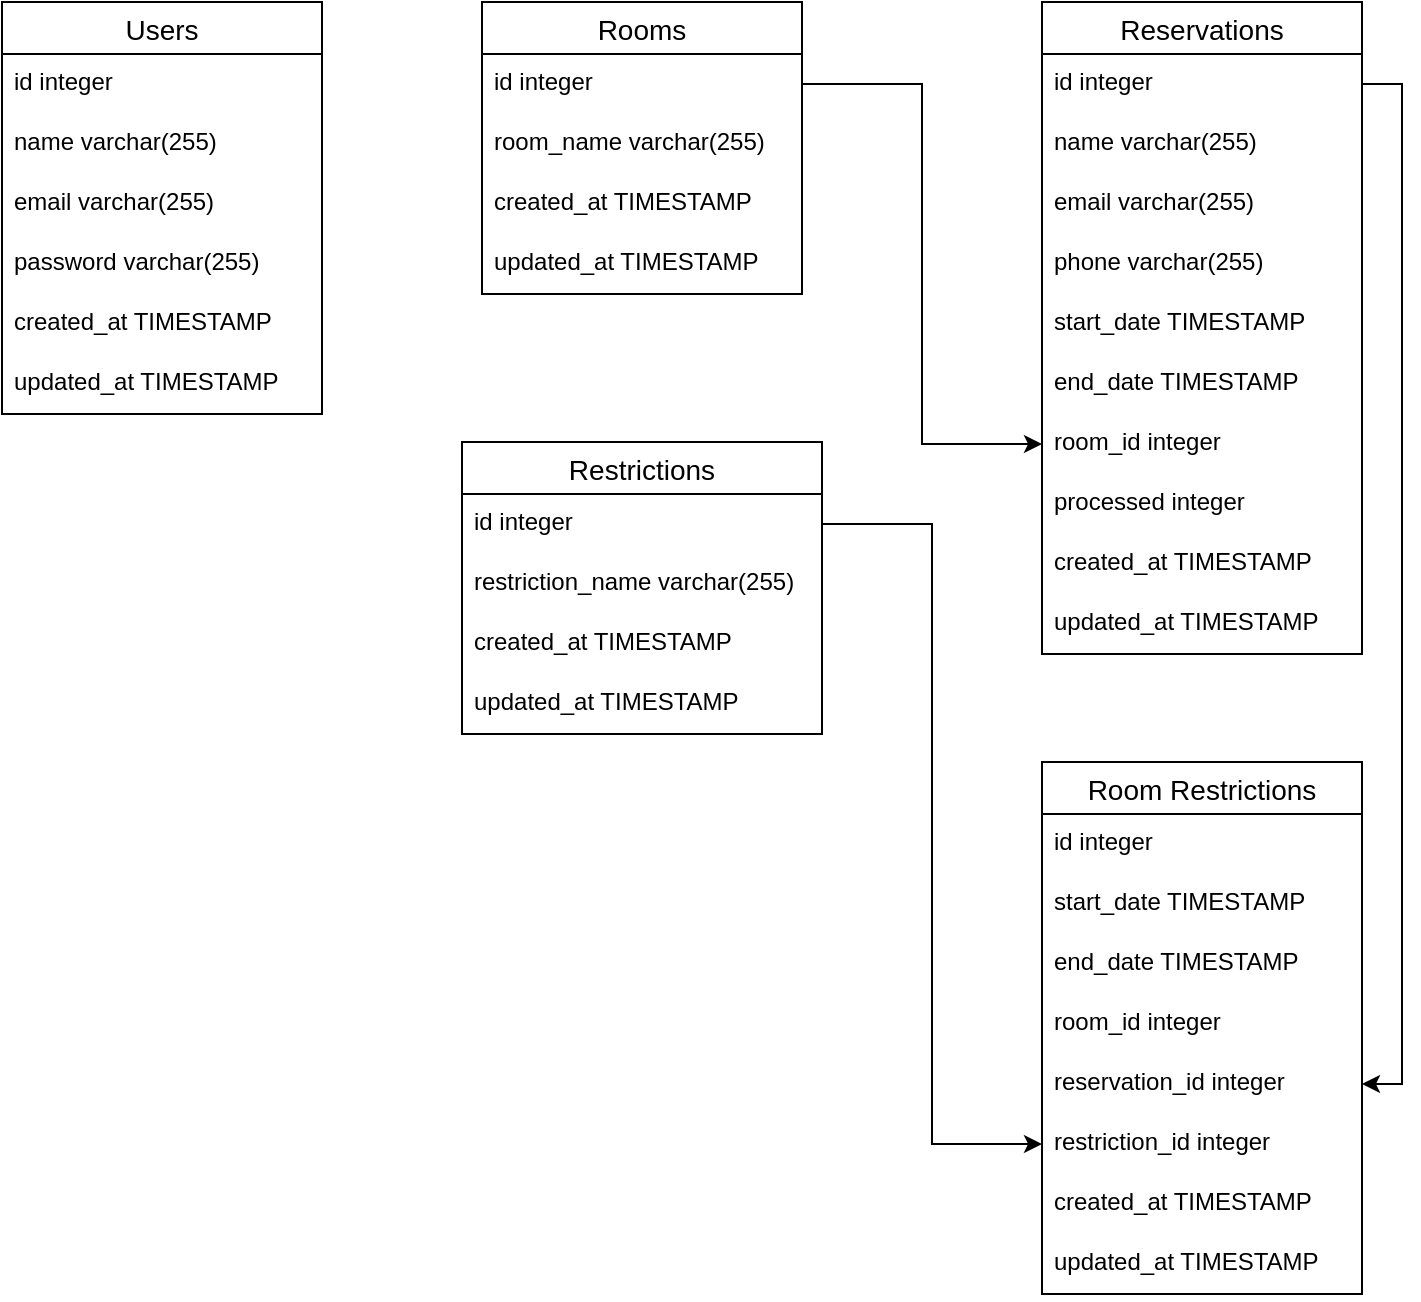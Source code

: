 <mxfile version="17.1.2" type="device"><diagram id="1hjq5X685-5GuJomS3Xc" name="Page-1"><mxGraphModel dx="920" dy="541" grid="1" gridSize="10" guides="1" tooltips="1" connect="1" arrows="1" fold="1" page="1" pageScale="1" pageWidth="827" pageHeight="1169" math="0" shadow="0"><root><mxCell id="0"/><mxCell id="1" parent="0"/><mxCell id="2F659O9dEtZ1a4uMD6rq-1" value="Users" style="swimlane;fontStyle=0;childLayout=stackLayout;horizontal=1;startSize=26;horizontalStack=0;resizeParent=1;resizeParentMax=0;resizeLast=0;collapsible=1;marginBottom=0;align=center;fontSize=14;" vertex="1" parent="1"><mxGeometry x="40" y="40" width="160" height="206" as="geometry"/></mxCell><mxCell id="2F659O9dEtZ1a4uMD6rq-2" value="id integer" style="text;strokeColor=none;fillColor=none;spacingLeft=4;spacingRight=4;overflow=hidden;rotatable=0;points=[[0,0.5],[1,0.5]];portConstraint=eastwest;fontSize=12;fontStyle=0" vertex="1" parent="2F659O9dEtZ1a4uMD6rq-1"><mxGeometry y="26" width="160" height="30" as="geometry"/></mxCell><mxCell id="2F659O9dEtZ1a4uMD6rq-3" value="name varchar(255)" style="text;strokeColor=none;fillColor=none;spacingLeft=4;spacingRight=4;overflow=hidden;rotatable=0;points=[[0,0.5],[1,0.5]];portConstraint=eastwest;fontSize=12;" vertex="1" parent="2F659O9dEtZ1a4uMD6rq-1"><mxGeometry y="56" width="160" height="30" as="geometry"/></mxCell><mxCell id="2F659O9dEtZ1a4uMD6rq-4" value="email varchar(255)" style="text;strokeColor=none;fillColor=none;spacingLeft=4;spacingRight=4;overflow=hidden;rotatable=0;points=[[0,0.5],[1,0.5]];portConstraint=eastwest;fontSize=12;" vertex="1" parent="2F659O9dEtZ1a4uMD6rq-1"><mxGeometry y="86" width="160" height="30" as="geometry"/></mxCell><mxCell id="2F659O9dEtZ1a4uMD6rq-5" value="password varchar(255)" style="text;strokeColor=none;fillColor=none;spacingLeft=4;spacingRight=4;overflow=hidden;rotatable=0;points=[[0,0.5],[1,0.5]];portConstraint=eastwest;fontSize=12;" vertex="1" parent="2F659O9dEtZ1a4uMD6rq-1"><mxGeometry y="116" width="160" height="30" as="geometry"/></mxCell><mxCell id="2F659O9dEtZ1a4uMD6rq-6" value="created_at TIMESTAMP" style="text;strokeColor=none;fillColor=none;spacingLeft=4;spacingRight=4;overflow=hidden;rotatable=0;points=[[0,0.5],[1,0.5]];portConstraint=eastwest;fontSize=12;" vertex="1" parent="2F659O9dEtZ1a4uMD6rq-1"><mxGeometry y="146" width="160" height="30" as="geometry"/></mxCell><mxCell id="2F659O9dEtZ1a4uMD6rq-7" value="updated_at TIMESTAMP" style="text;strokeColor=none;fillColor=none;spacingLeft=4;spacingRight=4;overflow=hidden;rotatable=0;points=[[0,0.5],[1,0.5]];portConstraint=eastwest;fontSize=12;" vertex="1" parent="2F659O9dEtZ1a4uMD6rq-1"><mxGeometry y="176" width="160" height="30" as="geometry"/></mxCell><mxCell id="2F659O9dEtZ1a4uMD6rq-9" value="Rooms" style="swimlane;fontStyle=0;childLayout=stackLayout;horizontal=1;startSize=26;horizontalStack=0;resizeParent=1;resizeParentMax=0;resizeLast=0;collapsible=1;marginBottom=0;align=center;fontSize=14;" vertex="1" parent="1"><mxGeometry x="280" y="40" width="160" height="146" as="geometry"/></mxCell><mxCell id="2F659O9dEtZ1a4uMD6rq-10" value="id integer" style="text;strokeColor=none;fillColor=none;spacingLeft=4;spacingRight=4;overflow=hidden;rotatable=0;points=[[0,0.5],[1,0.5]];portConstraint=eastwest;fontSize=12;" vertex="1" parent="2F659O9dEtZ1a4uMD6rq-9"><mxGeometry y="26" width="160" height="30" as="geometry"/></mxCell><mxCell id="2F659O9dEtZ1a4uMD6rq-11" value="room_name varchar(255)" style="text;strokeColor=none;fillColor=none;spacingLeft=4;spacingRight=4;overflow=hidden;rotatable=0;points=[[0,0.5],[1,0.5]];portConstraint=eastwest;fontSize=12;" vertex="1" parent="2F659O9dEtZ1a4uMD6rq-9"><mxGeometry y="56" width="160" height="30" as="geometry"/></mxCell><mxCell id="2F659O9dEtZ1a4uMD6rq-12" value="created_at TIMESTAMP" style="text;strokeColor=none;fillColor=none;spacingLeft=4;spacingRight=4;overflow=hidden;rotatable=0;points=[[0,0.5],[1,0.5]];portConstraint=eastwest;fontSize=12;" vertex="1" parent="2F659O9dEtZ1a4uMD6rq-9"><mxGeometry y="86" width="160" height="30" as="geometry"/></mxCell><mxCell id="2F659O9dEtZ1a4uMD6rq-13" value="updated_at TIMESTAMP" style="text;strokeColor=none;fillColor=none;spacingLeft=4;spacingRight=4;overflow=hidden;rotatable=0;points=[[0,0.5],[1,0.5]];portConstraint=eastwest;fontSize=12;" vertex="1" parent="2F659O9dEtZ1a4uMD6rq-9"><mxGeometry y="116" width="160" height="30" as="geometry"/></mxCell><mxCell id="2F659O9dEtZ1a4uMD6rq-14" value="Restrictions" style="swimlane;fontStyle=0;childLayout=stackLayout;horizontal=1;startSize=26;horizontalStack=0;resizeParent=1;resizeParentMax=0;resizeLast=0;collapsible=1;marginBottom=0;align=center;fontSize=14;" vertex="1" parent="1"><mxGeometry x="270" y="260" width="180" height="146" as="geometry"/></mxCell><mxCell id="2F659O9dEtZ1a4uMD6rq-15" value="id integer" style="text;strokeColor=none;fillColor=none;spacingLeft=4;spacingRight=4;overflow=hidden;rotatable=0;points=[[0,0.5],[1,0.5]];portConstraint=eastwest;fontSize=12;" vertex="1" parent="2F659O9dEtZ1a4uMD6rq-14"><mxGeometry y="26" width="180" height="30" as="geometry"/></mxCell><mxCell id="2F659O9dEtZ1a4uMD6rq-16" value="restriction_name varchar(255)" style="text;strokeColor=none;fillColor=none;spacingLeft=4;spacingRight=4;overflow=hidden;rotatable=0;points=[[0,0.5],[1,0.5]];portConstraint=eastwest;fontSize=12;" vertex="1" parent="2F659O9dEtZ1a4uMD6rq-14"><mxGeometry y="56" width="180" height="30" as="geometry"/></mxCell><mxCell id="2F659O9dEtZ1a4uMD6rq-17" value="created_at TIMESTAMP" style="text;strokeColor=none;fillColor=none;spacingLeft=4;spacingRight=4;overflow=hidden;rotatable=0;points=[[0,0.5],[1,0.5]];portConstraint=eastwest;fontSize=12;" vertex="1" parent="2F659O9dEtZ1a4uMD6rq-14"><mxGeometry y="86" width="180" height="30" as="geometry"/></mxCell><mxCell id="2F659O9dEtZ1a4uMD6rq-18" value="updated_at TIMESTAMP" style="text;strokeColor=none;fillColor=none;spacingLeft=4;spacingRight=4;overflow=hidden;rotatable=0;points=[[0,0.5],[1,0.5]];portConstraint=eastwest;fontSize=12;" vertex="1" parent="2F659O9dEtZ1a4uMD6rq-14"><mxGeometry y="116" width="180" height="30" as="geometry"/></mxCell><mxCell id="2F659O9dEtZ1a4uMD6rq-19" value="Reservations" style="swimlane;fontStyle=0;childLayout=stackLayout;horizontal=1;startSize=26;horizontalStack=0;resizeParent=1;resizeParentMax=0;resizeLast=0;collapsible=1;marginBottom=0;align=center;fontSize=14;" vertex="1" parent="1"><mxGeometry x="560" y="40" width="160" height="326" as="geometry"/></mxCell><mxCell id="2F659O9dEtZ1a4uMD6rq-20" value="id integer" style="text;strokeColor=none;fillColor=none;spacingLeft=4;spacingRight=4;overflow=hidden;rotatable=0;points=[[0,0.5],[1,0.5]];portConstraint=eastwest;fontSize=12;" vertex="1" parent="2F659O9dEtZ1a4uMD6rq-19"><mxGeometry y="26" width="160" height="30" as="geometry"/></mxCell><mxCell id="2F659O9dEtZ1a4uMD6rq-21" value="name varchar(255)" style="text;strokeColor=none;fillColor=none;spacingLeft=4;spacingRight=4;overflow=hidden;rotatable=0;points=[[0,0.5],[1,0.5]];portConstraint=eastwest;fontSize=12;" vertex="1" parent="2F659O9dEtZ1a4uMD6rq-19"><mxGeometry y="56" width="160" height="30" as="geometry"/></mxCell><mxCell id="2F659O9dEtZ1a4uMD6rq-22" value="email varchar(255)" style="text;strokeColor=none;fillColor=none;spacingLeft=4;spacingRight=4;overflow=hidden;rotatable=0;points=[[0,0.5],[1,0.5]];portConstraint=eastwest;fontSize=12;" vertex="1" parent="2F659O9dEtZ1a4uMD6rq-19"><mxGeometry y="86" width="160" height="30" as="geometry"/></mxCell><mxCell id="2F659O9dEtZ1a4uMD6rq-23" value="phone varchar(255)" style="text;strokeColor=none;fillColor=none;spacingLeft=4;spacingRight=4;overflow=hidden;rotatable=0;points=[[0,0.5],[1,0.5]];portConstraint=eastwest;fontSize=12;" vertex="1" parent="2F659O9dEtZ1a4uMD6rq-19"><mxGeometry y="116" width="160" height="30" as="geometry"/></mxCell><mxCell id="2F659O9dEtZ1a4uMD6rq-24" value="start_date TIMESTAMP" style="text;strokeColor=none;fillColor=none;spacingLeft=4;spacingRight=4;overflow=hidden;rotatable=0;points=[[0,0.5],[1,0.5]];portConstraint=eastwest;fontSize=12;" vertex="1" parent="2F659O9dEtZ1a4uMD6rq-19"><mxGeometry y="146" width="160" height="30" as="geometry"/></mxCell><mxCell id="2F659O9dEtZ1a4uMD6rq-25" value="end_date TIMESTAMP" style="text;strokeColor=none;fillColor=none;spacingLeft=4;spacingRight=4;overflow=hidden;rotatable=0;points=[[0,0.5],[1,0.5]];portConstraint=eastwest;fontSize=12;" vertex="1" parent="2F659O9dEtZ1a4uMD6rq-19"><mxGeometry y="176" width="160" height="30" as="geometry"/></mxCell><mxCell id="2F659O9dEtZ1a4uMD6rq-26" value="room_id integer" style="text;strokeColor=none;fillColor=none;spacingLeft=4;spacingRight=4;overflow=hidden;rotatable=0;points=[[0,0.5],[1,0.5]];portConstraint=eastwest;fontSize=12;" vertex="1" parent="2F659O9dEtZ1a4uMD6rq-19"><mxGeometry y="206" width="160" height="30" as="geometry"/></mxCell><mxCell id="2F659O9dEtZ1a4uMD6rq-29" value="processed integer" style="text;strokeColor=none;fillColor=none;spacingLeft=4;spacingRight=4;overflow=hidden;rotatable=0;points=[[0,0.5],[1,0.5]];portConstraint=eastwest;fontSize=12;" vertex="1" parent="2F659O9dEtZ1a4uMD6rq-19"><mxGeometry y="236" width="160" height="30" as="geometry"/></mxCell><mxCell id="2F659O9dEtZ1a4uMD6rq-27" value="created_at TIMESTAMP" style="text;strokeColor=none;fillColor=none;spacingLeft=4;spacingRight=4;overflow=hidden;rotatable=0;points=[[0,0.5],[1,0.5]];portConstraint=eastwest;fontSize=12;" vertex="1" parent="2F659O9dEtZ1a4uMD6rq-19"><mxGeometry y="266" width="160" height="30" as="geometry"/></mxCell><mxCell id="2F659O9dEtZ1a4uMD6rq-28" value="updated_at TIMESTAMP" style="text;strokeColor=none;fillColor=none;spacingLeft=4;spacingRight=4;overflow=hidden;rotatable=0;points=[[0,0.5],[1,0.5]];portConstraint=eastwest;fontSize=12;" vertex="1" parent="2F659O9dEtZ1a4uMD6rq-19"><mxGeometry y="296" width="160" height="30" as="geometry"/></mxCell><mxCell id="2F659O9dEtZ1a4uMD6rq-30" style="edgeStyle=orthogonalEdgeStyle;rounded=0;orthogonalLoop=1;jettySize=auto;html=1;exitX=1;exitY=0.5;exitDx=0;exitDy=0;entryX=0;entryY=0.5;entryDx=0;entryDy=0;" edge="1" parent="1" source="2F659O9dEtZ1a4uMD6rq-10" target="2F659O9dEtZ1a4uMD6rq-26"><mxGeometry relative="1" as="geometry"/></mxCell><mxCell id="2F659O9dEtZ1a4uMD6rq-31" value="Room Restrictions" style="swimlane;fontStyle=0;childLayout=stackLayout;horizontal=1;startSize=26;horizontalStack=0;resizeParent=1;resizeParentMax=0;resizeLast=0;collapsible=1;marginBottom=0;align=center;fontSize=14;" vertex="1" parent="1"><mxGeometry x="560" y="420" width="160" height="266" as="geometry"/></mxCell><mxCell id="2F659O9dEtZ1a4uMD6rq-32" value="id integer" style="text;strokeColor=none;fillColor=none;spacingLeft=4;spacingRight=4;overflow=hidden;rotatable=0;points=[[0,0.5],[1,0.5]];portConstraint=eastwest;fontSize=12;" vertex="1" parent="2F659O9dEtZ1a4uMD6rq-31"><mxGeometry y="26" width="160" height="30" as="geometry"/></mxCell><mxCell id="2F659O9dEtZ1a4uMD6rq-33" value="start_date TIMESTAMP" style="text;strokeColor=none;fillColor=none;spacingLeft=4;spacingRight=4;overflow=hidden;rotatable=0;points=[[0,0.5],[1,0.5]];portConstraint=eastwest;fontSize=12;" vertex="1" parent="2F659O9dEtZ1a4uMD6rq-31"><mxGeometry y="56" width="160" height="30" as="geometry"/></mxCell><mxCell id="2F659O9dEtZ1a4uMD6rq-34" value="end_date TIMESTAMP" style="text;strokeColor=none;fillColor=none;spacingLeft=4;spacingRight=4;overflow=hidden;rotatable=0;points=[[0,0.5],[1,0.5]];portConstraint=eastwest;fontSize=12;" vertex="1" parent="2F659O9dEtZ1a4uMD6rq-31"><mxGeometry y="86" width="160" height="30" as="geometry"/></mxCell><mxCell id="2F659O9dEtZ1a4uMD6rq-35" value="room_id integer" style="text;strokeColor=none;fillColor=none;spacingLeft=4;spacingRight=4;overflow=hidden;rotatable=0;points=[[0,0.5],[1,0.5]];portConstraint=eastwest;fontSize=12;" vertex="1" parent="2F659O9dEtZ1a4uMD6rq-31"><mxGeometry y="116" width="160" height="30" as="geometry"/></mxCell><mxCell id="2F659O9dEtZ1a4uMD6rq-36" value="reservation_id integer" style="text;strokeColor=none;fillColor=none;spacingLeft=4;spacingRight=4;overflow=hidden;rotatable=0;points=[[0,0.5],[1,0.5]];portConstraint=eastwest;fontSize=12;" vertex="1" parent="2F659O9dEtZ1a4uMD6rq-31"><mxGeometry y="146" width="160" height="30" as="geometry"/></mxCell><mxCell id="2F659O9dEtZ1a4uMD6rq-38" value="restriction_id integer" style="text;strokeColor=none;fillColor=none;spacingLeft=4;spacingRight=4;overflow=hidden;rotatable=0;points=[[0,0.5],[1,0.5]];portConstraint=eastwest;fontSize=12;" vertex="1" parent="2F659O9dEtZ1a4uMD6rq-31"><mxGeometry y="176" width="160" height="30" as="geometry"/></mxCell><mxCell id="2F659O9dEtZ1a4uMD6rq-37" value="created_at TIMESTAMP" style="text;strokeColor=none;fillColor=none;spacingLeft=4;spacingRight=4;overflow=hidden;rotatable=0;points=[[0,0.5],[1,0.5]];portConstraint=eastwest;fontSize=12;" vertex="1" parent="2F659O9dEtZ1a4uMD6rq-31"><mxGeometry y="206" width="160" height="30" as="geometry"/></mxCell><mxCell id="2F659O9dEtZ1a4uMD6rq-39" value="updated_at TIMESTAMP" style="text;strokeColor=none;fillColor=none;spacingLeft=4;spacingRight=4;overflow=hidden;rotatable=0;points=[[0,0.5],[1,0.5]];portConstraint=eastwest;fontSize=12;" vertex="1" parent="2F659O9dEtZ1a4uMD6rq-31"><mxGeometry y="236" width="160" height="30" as="geometry"/></mxCell><mxCell id="2F659O9dEtZ1a4uMD6rq-40" style="edgeStyle=orthogonalEdgeStyle;rounded=0;orthogonalLoop=1;jettySize=auto;html=1;exitX=1;exitY=0.5;exitDx=0;exitDy=0;entryX=1;entryY=0.5;entryDx=0;entryDy=0;" edge="1" parent="1" source="2F659O9dEtZ1a4uMD6rq-20" target="2F659O9dEtZ1a4uMD6rq-36"><mxGeometry relative="1" as="geometry"/></mxCell><mxCell id="2F659O9dEtZ1a4uMD6rq-41" style="edgeStyle=orthogonalEdgeStyle;rounded=0;orthogonalLoop=1;jettySize=auto;html=1;exitX=1;exitY=0.5;exitDx=0;exitDy=0;entryX=0;entryY=0.5;entryDx=0;entryDy=0;" edge="1" parent="1" source="2F659O9dEtZ1a4uMD6rq-15" target="2F659O9dEtZ1a4uMD6rq-38"><mxGeometry relative="1" as="geometry"/></mxCell></root></mxGraphModel></diagram></mxfile>